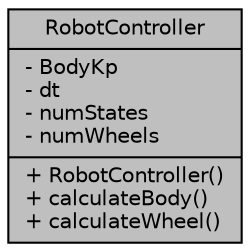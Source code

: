 digraph "RobotController"
{
  edge [fontname="Helvetica",fontsize="10",labelfontname="Helvetica",labelfontsize="10"];
  node [fontname="Helvetica",fontsize="10",shape=record];
  Node1 [label="{RobotController\n|- BodyKp\l- dt\l- numStates\l- numWheels\l|+ RobotController()\l+ calculateBody()\l+ calculateWheel()\l}",height=0.2,width=0.4,color="black", fillcolor="grey75", style="filled", fontcolor="black"];
}
